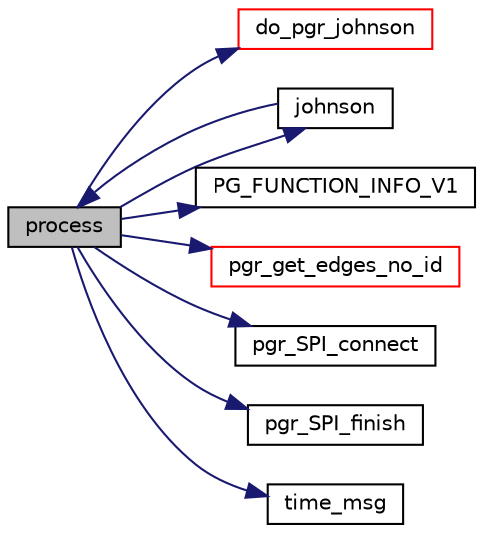 digraph "process"
{
  edge [fontname="Helvetica",fontsize="10",labelfontname="Helvetica",labelfontsize="10"];
  node [fontname="Helvetica",fontsize="10",shape=record];
  rankdir="LR";
  Node37 [label="process",height=0.2,width=0.4,color="black", fillcolor="grey75", style="filled", fontcolor="black"];
  Node37 -> Node38 [color="midnightblue",fontsize="10",style="solid",fontname="Helvetica"];
  Node38 [label="do_pgr_johnson",height=0.2,width=0.4,color="red", fillcolor="white", style="filled",URL="$johnson__driver_8cpp.html#afafc6274933c462d1d877417dcb1d009"];
  Node37 -> Node48 [color="midnightblue",fontsize="10",style="solid",fontname="Helvetica"];
  Node48 [label="johnson",height=0.2,width=0.4,color="black", fillcolor="white", style="filled",URL="$johnson_8c.html#a0015d89bfe4db8a835ae5e01e5f582d5"];
  Node48 -> Node37 [color="midnightblue",fontsize="10",style="solid",fontname="Helvetica"];
  Node37 -> Node49 [color="midnightblue",fontsize="10",style="solid",fontname="Helvetica"];
  Node49 [label="PG_FUNCTION_INFO_V1",height=0.2,width=0.4,color="black", fillcolor="white", style="filled",URL="$johnson_8c.html#ae7c9e69203334e3a18dab6a08a648961"];
  Node37 -> Node50 [color="midnightblue",fontsize="10",style="solid",fontname="Helvetica"];
  Node50 [label="pgr_get_edges_no_id",height=0.2,width=0.4,color="red", fillcolor="white", style="filled",URL="$edges__input_8c.html#a723146f18c61ddd20c6574265e7bbb9e",tooltip="edges_sql without id parameter "];
  Node37 -> Node66 [color="midnightblue",fontsize="10",style="solid",fontname="Helvetica"];
  Node66 [label="pgr_SPI_connect",height=0.2,width=0.4,color="black", fillcolor="white", style="filled",URL="$postgres__connection_8c.html#aef5deb780b1cf78c56b1794ab826ac64"];
  Node37 -> Node67 [color="midnightblue",fontsize="10",style="solid",fontname="Helvetica"];
  Node67 [label="pgr_SPI_finish",height=0.2,width=0.4,color="black", fillcolor="white", style="filled",URL="$postgres__connection_8c.html#ae36e7862564b5e72c25c9e26ae8e355f"];
  Node37 -> Node65 [color="midnightblue",fontsize="10",style="solid",fontname="Helvetica"];
  Node65 [label="time_msg",height=0.2,width=0.4,color="black", fillcolor="white", style="filled",URL="$time__msg_8c.html#a989d9723eb6d9be4cbf1214136286dbe"];
}
